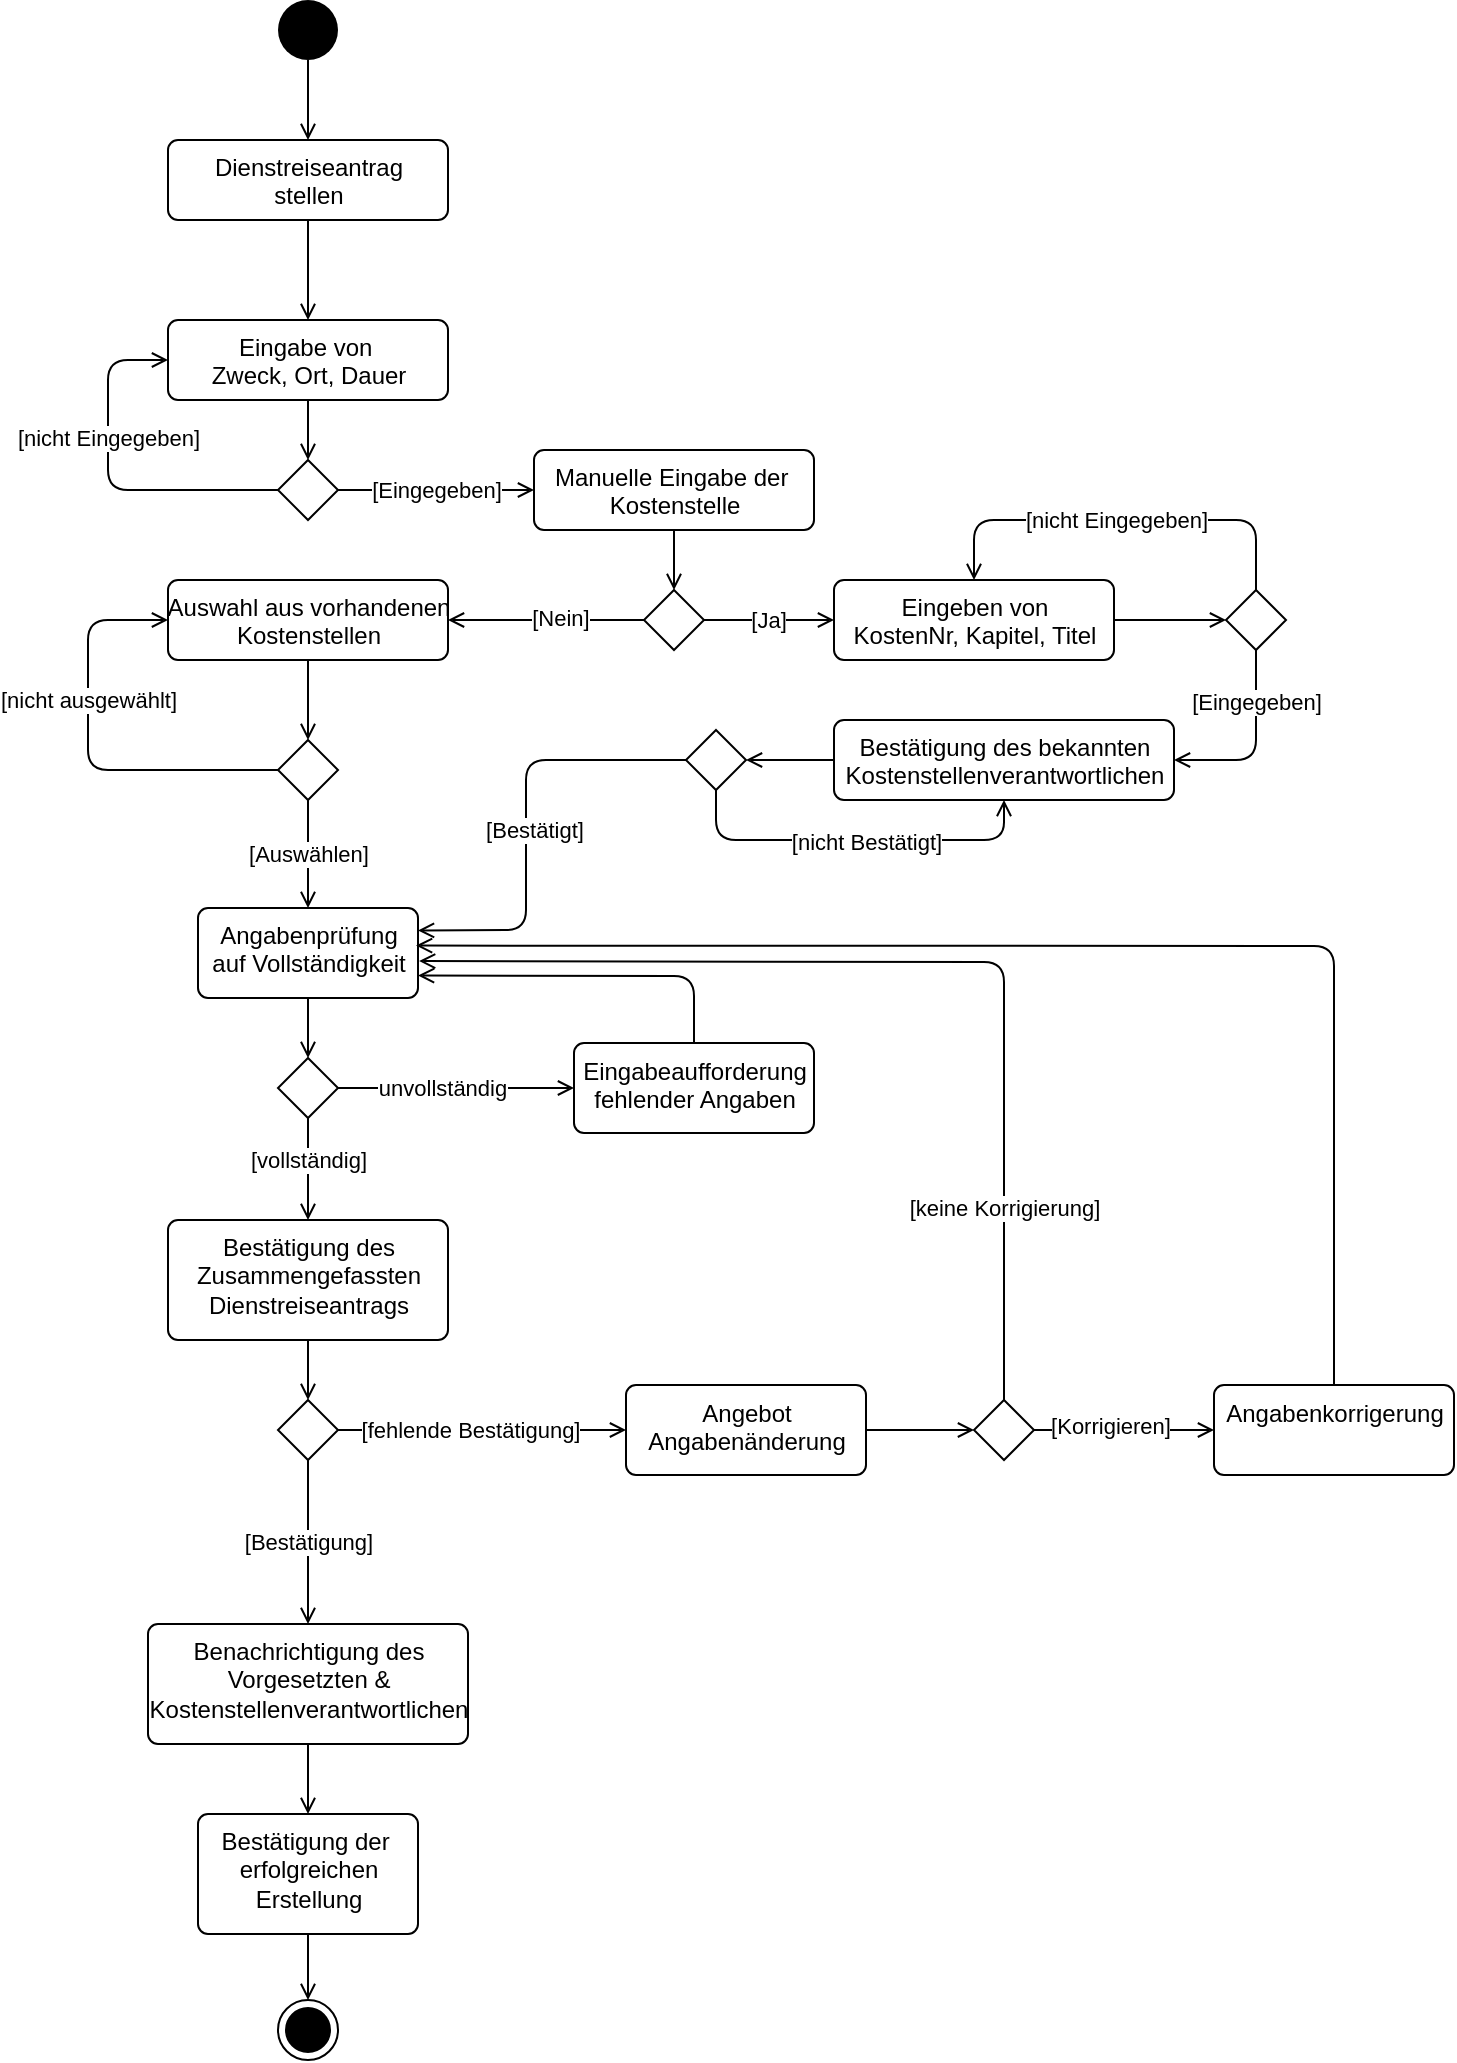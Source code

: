<mxfile>
    <diagram id="XdSc9m3MNbuZqc3djqfS" name="Aktivitätsdiagramm">
        <mxGraphModel dx="968" dy="560" grid="1" gridSize="10" guides="1" tooltips="1" connect="1" arrows="1" fold="1" page="1" pageScale="1" pageWidth="827" pageHeight="1169" math="0" shadow="0">
            <root>
                <mxCell id="0"/>
                <mxCell id="1" parent="0"/>
                <mxCell id="8" style="edgeStyle=none;html=1;exitX=0.5;exitY=1;exitDx=0;exitDy=0;endArrow=open;endFill=0;" parent="1" source="2" target="4" edge="1">
                    <mxGeometry relative="1" as="geometry"/>
                </mxCell>
                <mxCell id="2" value="" style="ellipse;fillColor=#000000;strokeColor=none;" parent="1" vertex="1">
                    <mxGeometry x="212" y="48" width="30" height="30" as="geometry"/>
                </mxCell>
                <mxCell id="11" style="edgeStyle=none;html=1;exitX=0.5;exitY=1;exitDx=0;exitDy=0;endArrow=open;endFill=0;" parent="1" source="4" target="9" edge="1">
                    <mxGeometry relative="1" as="geometry"/>
                </mxCell>
                <mxCell id="4" value="Dienstreiseantrag&lt;br&gt;stellen" style="html=1;align=center;verticalAlign=top;rounded=1;absoluteArcSize=1;arcSize=10;dashed=0;gradientColor=none;shadow=0;glass=0;sketch=0;labelBackgroundColor=none;perimeterSpacing=0;" parent="1" vertex="1">
                    <mxGeometry x="157" y="118" width="140" height="40" as="geometry"/>
                </mxCell>
                <mxCell id="7" value="" style="ellipse;html=1;shape=endState;fillColor=#000000;strokeColor=#000000;rounded=1;shadow=0;glass=0;labelBackgroundColor=none;sketch=0;" parent="1" vertex="1">
                    <mxGeometry x="212" y="1048" width="30" height="30" as="geometry"/>
                </mxCell>
                <mxCell id="40" style="edgeStyle=none;html=1;exitX=0.5;exitY=1;exitDx=0;exitDy=0;endArrow=open;endFill=0;" parent="1" source="9" target="39" edge="1">
                    <mxGeometry relative="1" as="geometry"/>
                </mxCell>
                <mxCell id="9" value="Eingabe von&amp;nbsp;&lt;br&gt;Zweck, Ort, Dauer" style="html=1;align=center;verticalAlign=top;rounded=1;absoluteArcSize=1;arcSize=10;dashed=0;gradientColor=none;shadow=0;glass=0;sketch=0;labelBackgroundColor=none;perimeterSpacing=0;" parent="1" vertex="1">
                    <mxGeometry x="157" y="208" width="140" height="40" as="geometry"/>
                </mxCell>
                <mxCell id="19" style="edgeStyle=none;html=1;exitX=0.5;exitY=1;exitDx=0;exitDy=0;endArrow=open;endFill=0;" parent="1" source="12" target="15" edge="1">
                    <mxGeometry relative="1" as="geometry"/>
                </mxCell>
                <mxCell id="12" value="Auswahl aus vorhandenen&lt;br&gt;Kostenstellen" style="html=1;align=center;verticalAlign=top;rounded=1;absoluteArcSize=1;arcSize=10;dashed=0;gradientColor=none;shadow=0;glass=0;sketch=0;labelBackgroundColor=none;perimeterSpacing=0;" parent="1" vertex="1">
                    <mxGeometry x="157" y="338" width="140" height="40" as="geometry"/>
                </mxCell>
                <mxCell id="16" value="[nicht ausgewählt]" style="edgeStyle=none;html=1;exitX=0;exitY=0.5;exitDx=0;exitDy=0;endArrow=open;endFill=0;entryX=0;entryY=0.5;entryDx=0;entryDy=0;" parent="1" source="15" target="12" edge="1">
                    <mxGeometry x="0.238" relative="1" as="geometry">
                        <mxPoint x="147" y="358" as="targetPoint"/>
                        <Array as="points">
                            <mxPoint x="117" y="433"/>
                            <mxPoint x="117" y="358"/>
                        </Array>
                        <mxPoint as="offset"/>
                    </mxGeometry>
                </mxCell>
                <mxCell id="17" value="[Auswählen]" style="edgeStyle=none;html=1;exitX=0.5;exitY=1;exitDx=0;exitDy=0;endArrow=open;endFill=0;" parent="1" source="15" target="50" edge="1">
                    <mxGeometry relative="1" as="geometry">
                        <mxPoint x="227" y="468.0" as="targetPoint"/>
                    </mxGeometry>
                </mxCell>
                <mxCell id="15" value="" style="rhombus;" parent="1" vertex="1">
                    <mxGeometry x="212" y="418" width="30" height="30" as="geometry"/>
                </mxCell>
                <mxCell id="23" value="[Bestätigung]" style="edgeStyle=none;html=1;exitX=0.5;exitY=1;exitDx=0;exitDy=0;endArrow=open;endFill=0;" parent="1" source="24" target="25" edge="1">
                    <mxGeometry relative="1" as="geometry">
                        <mxPoint x="227" y="917" as="targetPoint"/>
                    </mxGeometry>
                </mxCell>
                <mxCell id="101" style="edgeStyle=none;html=1;exitX=1;exitY=0.5;exitDx=0;exitDy=0;endArrow=open;endFill=0;entryX=0;entryY=0.5;entryDx=0;entryDy=0;" parent="1" source="24" target="103" edge="1">
                    <mxGeometry relative="1" as="geometry">
                        <mxPoint x="446" y="763.108" as="targetPoint"/>
                    </mxGeometry>
                </mxCell>
                <mxCell id="102" value="[fehlende Bestätigung]" style="edgeLabel;html=1;align=center;verticalAlign=middle;resizable=0;points=[];" parent="101" vertex="1" connectable="0">
                    <mxGeometry x="0.088" y="-2" relative="1" as="geometry">
                        <mxPoint x="-13" y="-2" as="offset"/>
                    </mxGeometry>
                </mxCell>
                <mxCell id="24" value="" style="rhombus;" parent="1" vertex="1">
                    <mxGeometry x="212" y="748" width="30" height="30" as="geometry"/>
                </mxCell>
                <mxCell id="30" style="edgeStyle=none;html=1;exitX=0.5;exitY=1;exitDx=0;exitDy=0;entryX=0.5;entryY=0;entryDx=0;entryDy=0;endArrow=open;endFill=0;" parent="1" source="25" target="26" edge="1">
                    <mxGeometry relative="1" as="geometry">
                        <mxPoint x="227" y="898" as="targetPoint"/>
                    </mxGeometry>
                </mxCell>
                <mxCell id="25" value="Benachrichtigung des&lt;br&gt;Vorgesetzten &amp;amp; &lt;br&gt;Kostenstellenverantwortlichen&lt;br&gt;" style="html=1;align=center;verticalAlign=top;rounded=1;absoluteArcSize=1;arcSize=10;dashed=0;gradientColor=none;shadow=0;glass=0;sketch=0;labelBackgroundColor=none;perimeterSpacing=0;" parent="1" vertex="1">
                    <mxGeometry x="147" y="860" width="160" height="60" as="geometry"/>
                </mxCell>
                <mxCell id="59" style="edgeStyle=none;html=1;exitX=0.5;exitY=1;exitDx=0;exitDy=0;endArrow=open;endFill=0;" parent="1" source="26" target="7" edge="1">
                    <mxGeometry relative="1" as="geometry"/>
                </mxCell>
                <mxCell id="26" value="Bestätigung der&amp;nbsp;&lt;br&gt;erfolgreichen&lt;br&gt;Erstellung" style="html=1;align=center;verticalAlign=top;rounded=1;absoluteArcSize=1;arcSize=10;dashed=0;gradientColor=none;shadow=0;glass=0;sketch=0;labelBackgroundColor=none;perimeterSpacing=0;" parent="1" vertex="1">
                    <mxGeometry x="172" y="955" width="110" height="60" as="geometry"/>
                </mxCell>
                <mxCell id="37" value="[nicht Eingegeben]" style="edgeStyle=none;html=1;exitX=0;exitY=0.5;exitDx=0;exitDy=0;endArrow=open;endFill=0;entryX=0;entryY=0.5;entryDx=0;entryDy=0;" parent="1" source="39" target="9" edge="1">
                    <mxGeometry x="0.238" relative="1" as="geometry">
                        <mxPoint x="42" y="324" as="targetPoint"/>
                        <Array as="points">
                            <mxPoint x="127" y="293"/>
                            <mxPoint x="127" y="228"/>
                        </Array>
                        <mxPoint as="offset"/>
                    </mxGeometry>
                </mxCell>
                <mxCell id="38" value="[Eingegeben]" style="edgeStyle=none;html=1;exitX=1;exitY=0.5;exitDx=0;exitDy=0;endArrow=open;endFill=0;entryX=0;entryY=0.5;entryDx=0;entryDy=0;" parent="1" source="39" target="60" edge="1">
                    <mxGeometry relative="1" as="geometry">
                        <mxPoint x="227" y="358" as="targetPoint"/>
                    </mxGeometry>
                </mxCell>
                <mxCell id="39" value="" style="rhombus;" parent="1" vertex="1">
                    <mxGeometry x="212" y="278" width="30" height="30" as="geometry"/>
                </mxCell>
                <mxCell id="57" style="edgeStyle=none;html=1;exitX=0.5;exitY=1;exitDx=0;exitDy=0;endArrow=open;endFill=0;" parent="1" source="48" target="24" edge="1">
                    <mxGeometry relative="1" as="geometry"/>
                </mxCell>
                <mxCell id="48" value="Bestätigung des&lt;br&gt;Zusammengefassten&lt;br&gt;Dienstreiseantrags" style="html=1;align=center;verticalAlign=top;rounded=1;absoluteArcSize=1;arcSize=10;dashed=0;gradientColor=none;shadow=0;glass=0;sketch=0;labelBackgroundColor=none;perimeterSpacing=0;" parent="1" vertex="1">
                    <mxGeometry x="157" y="658" width="140" height="60" as="geometry"/>
                </mxCell>
                <mxCell id="94" style="edgeStyle=none;html=1;exitX=0.5;exitY=1;exitDx=0;exitDy=0;entryX=0.5;entryY=0;entryDx=0;entryDy=0;endArrow=open;endFill=0;" parent="1" source="50" target="54" edge="1">
                    <mxGeometry relative="1" as="geometry"/>
                </mxCell>
                <mxCell id="50" value="Angabenprüfung&lt;br&gt;auf&amp;nbsp;Vollständigkeit" style="html=1;align=center;verticalAlign=top;rounded=1;absoluteArcSize=1;arcSize=10;dashed=0;gradientColor=none;shadow=0;glass=0;sketch=0;labelBackgroundColor=none;perimeterSpacing=0;" parent="1" vertex="1">
                    <mxGeometry x="172" y="502" width="110" height="45" as="geometry"/>
                </mxCell>
                <mxCell id="53" value="[vollständig]" style="edgeStyle=none;html=1;exitX=0.5;exitY=1;exitDx=0;exitDy=0;endArrow=open;endFill=0;" parent="1" source="54" target="48" edge="1">
                    <mxGeometry x="-0.176" relative="1" as="geometry">
                        <mxPoint x="226" y="695.0" as="targetPoint"/>
                        <mxPoint as="offset"/>
                    </mxGeometry>
                </mxCell>
                <mxCell id="95" style="edgeStyle=none;html=1;exitX=1;exitY=0.5;exitDx=0;exitDy=0;endArrow=open;endFill=0;entryX=0;entryY=0.5;entryDx=0;entryDy=0;" parent="1" source="54" target="97" edge="1">
                    <mxGeometry relative="1" as="geometry">
                        <mxPoint x="396" y="592" as="targetPoint"/>
                    </mxGeometry>
                </mxCell>
                <mxCell id="96" value="unvollständig" style="edgeLabel;html=1;align=center;verticalAlign=middle;resizable=0;points=[];" parent="95" vertex="1" connectable="0">
                    <mxGeometry x="0.253" y="2" relative="1" as="geometry">
                        <mxPoint x="-22" y="2" as="offset"/>
                    </mxGeometry>
                </mxCell>
                <mxCell id="54" value="" style="rhombus;" parent="1" vertex="1">
                    <mxGeometry x="212" y="577" width="30" height="30" as="geometry"/>
                </mxCell>
                <mxCell id="62" style="edgeStyle=none;html=1;exitX=0.5;exitY=1;exitDx=0;exitDy=0;entryX=0.5;entryY=0;entryDx=0;entryDy=0;endArrow=open;endFill=0;" parent="1" source="60" target="61" edge="1">
                    <mxGeometry relative="1" as="geometry"/>
                </mxCell>
                <mxCell id="60" value="Manuelle Eingabe der&amp;nbsp;&lt;br&gt;Kostenstelle" style="html=1;align=center;verticalAlign=top;rounded=1;absoluteArcSize=1;arcSize=10;dashed=0;gradientColor=none;shadow=0;glass=0;sketch=0;labelBackgroundColor=none;perimeterSpacing=0;" parent="1" vertex="1">
                    <mxGeometry x="340" y="273" width="140" height="40" as="geometry"/>
                </mxCell>
                <mxCell id="63" style="edgeStyle=none;html=1;exitX=0;exitY=0.5;exitDx=0;exitDy=0;entryX=1;entryY=0.5;entryDx=0;entryDy=0;endArrow=open;endFill=0;" parent="1" source="61" target="12" edge="1">
                    <mxGeometry relative="1" as="geometry"/>
                </mxCell>
                <mxCell id="64" value="[Nein]" style="edgeLabel;html=1;align=center;verticalAlign=middle;resizable=0;points=[];" parent="63" vertex="1" connectable="0">
                    <mxGeometry x="-0.137" y="-1" relative="1" as="geometry">
                        <mxPoint as="offset"/>
                    </mxGeometry>
                </mxCell>
                <mxCell id="65" style="edgeStyle=none;html=1;exitX=1;exitY=0.5;exitDx=0;exitDy=0;endArrow=open;endFill=0;entryX=0;entryY=0.5;entryDx=0;entryDy=0;" parent="1" source="61" target="67" edge="1">
                    <mxGeometry relative="1" as="geometry">
                        <mxPoint x="590" y="348" as="targetPoint"/>
                    </mxGeometry>
                </mxCell>
                <mxCell id="66" value="[Ja]" style="edgeLabel;html=1;align=center;verticalAlign=middle;resizable=0;points=[];" parent="65" vertex="1" connectable="0">
                    <mxGeometry x="0.119" y="1" relative="1" as="geometry">
                        <mxPoint x="-5" y="1" as="offset"/>
                    </mxGeometry>
                </mxCell>
                <mxCell id="61" value="" style="rhombus;" parent="1" vertex="1">
                    <mxGeometry x="395" y="343" width="30" height="30" as="geometry"/>
                </mxCell>
                <mxCell id="75" style="edgeStyle=none;html=1;exitX=1;exitY=0.5;exitDx=0;exitDy=0;endArrow=open;endFill=0;" parent="1" source="67" target="73" edge="1">
                    <mxGeometry relative="1" as="geometry"/>
                </mxCell>
                <mxCell id="67" value="Eingeben von&lt;br&gt;KostenNr, Kapitel, Titel" style="html=1;align=center;verticalAlign=top;rounded=1;absoluteArcSize=1;arcSize=10;dashed=0;gradientColor=none;shadow=0;glass=0;sketch=0;labelBackgroundColor=none;perimeterSpacing=0;" parent="1" vertex="1">
                    <mxGeometry x="490" y="338" width="140" height="40" as="geometry"/>
                </mxCell>
                <mxCell id="76" style="edgeStyle=none;html=1;endArrow=open;endFill=0;exitX=0.5;exitY=1;exitDx=0;exitDy=0;entryX=1;entryY=0.5;entryDx=0;entryDy=0;" parent="1" source="73" target="82" edge="1">
                    <mxGeometry relative="1" as="geometry">
                        <mxPoint x="836" y="358" as="targetPoint"/>
                        <mxPoint x="766" y="478" as="sourcePoint"/>
                        <Array as="points">
                            <mxPoint x="701" y="428"/>
                        </Array>
                    </mxGeometry>
                </mxCell>
                <mxCell id="77" value="[Eingegeben]" style="edgeLabel;html=1;align=center;verticalAlign=middle;resizable=0;points=[];" parent="76" vertex="1" connectable="0">
                    <mxGeometry x="-0.348" y="-1" relative="1" as="geometry">
                        <mxPoint x="1" y="-6" as="offset"/>
                    </mxGeometry>
                </mxCell>
                <mxCell id="80" style="edgeStyle=none;html=1;exitX=0.5;exitY=0;exitDx=0;exitDy=0;endArrow=open;endFill=0;entryX=0.5;entryY=0;entryDx=0;entryDy=0;" parent="1" source="73" target="67" edge="1">
                    <mxGeometry relative="1" as="geometry">
                        <mxPoint x="701" y="268.0" as="targetPoint"/>
                        <Array as="points">
                            <mxPoint x="701" y="308"/>
                            <mxPoint x="560" y="308"/>
                        </Array>
                    </mxGeometry>
                </mxCell>
                <mxCell id="81" value="[nicht Eingegeben]" style="edgeLabel;html=1;align=center;verticalAlign=middle;resizable=0;points=[];" parent="80" vertex="1" connectable="0">
                    <mxGeometry x="0.288" relative="1" as="geometry">
                        <mxPoint x="27" as="offset"/>
                    </mxGeometry>
                </mxCell>
                <mxCell id="73" value="" style="rhombus;" parent="1" vertex="1">
                    <mxGeometry x="686" y="343" width="30" height="30" as="geometry"/>
                </mxCell>
                <mxCell id="88" style="edgeStyle=none;html=1;exitX=0;exitY=0.5;exitDx=0;exitDy=0;entryX=1;entryY=0.5;entryDx=0;entryDy=0;endArrow=open;endFill=0;" parent="1" source="82" target="83" edge="1">
                    <mxGeometry relative="1" as="geometry"/>
                </mxCell>
                <mxCell id="82" value="Bestätigung des bekannten&lt;br&gt;Kostenstellenverantwortlichen" style="html=1;align=center;verticalAlign=top;rounded=1;absoluteArcSize=1;arcSize=10;dashed=0;gradientColor=none;shadow=0;glass=0;sketch=0;labelBackgroundColor=none;perimeterSpacing=0;" parent="1" vertex="1">
                    <mxGeometry x="490" y="408" width="170" height="40" as="geometry"/>
                </mxCell>
                <mxCell id="90" style="edgeStyle=none;html=1;exitX=0.5;exitY=1;exitDx=0;exitDy=0;endArrow=open;endFill=0;entryX=0.5;entryY=1;entryDx=0;entryDy=0;" parent="1" source="83" target="82" edge="1">
                    <mxGeometry relative="1" as="geometry">
                        <mxPoint x="431.172" y="528.0" as="targetPoint"/>
                        <Array as="points">
                            <mxPoint x="431" y="468"/>
                            <mxPoint x="506" y="468"/>
                            <mxPoint x="575" y="468"/>
                        </Array>
                    </mxGeometry>
                </mxCell>
                <mxCell id="92" value="[nicht Bestätigt]" style="edgeLabel;html=1;align=center;verticalAlign=middle;resizable=0;points=[];" parent="90" vertex="1" connectable="0">
                    <mxGeometry x="0.23" y="-1" relative="1" as="geometry">
                        <mxPoint x="-16" as="offset"/>
                    </mxGeometry>
                </mxCell>
                <mxCell id="91" style="edgeStyle=none;html=1;exitX=0;exitY=0.5;exitDx=0;exitDy=0;entryX=1;entryY=0.25;entryDx=0;entryDy=0;endArrow=open;endFill=0;" parent="1" source="83" target="50" edge="1">
                    <mxGeometry relative="1" as="geometry">
                        <Array as="points">
                            <mxPoint x="336" y="428"/>
                            <mxPoint x="336" y="513"/>
                        </Array>
                    </mxGeometry>
                </mxCell>
                <mxCell id="93" value="[Bestätigt]" style="edgeLabel;html=1;align=center;verticalAlign=middle;resizable=0;points=[];" parent="91" vertex="1" connectable="0">
                    <mxGeometry x="-0.226" y="-1" relative="1" as="geometry">
                        <mxPoint x="5" y="30" as="offset"/>
                    </mxGeometry>
                </mxCell>
                <mxCell id="83" value="" style="rhombus;" parent="1" vertex="1">
                    <mxGeometry x="416" y="413" width="30" height="30" as="geometry"/>
                </mxCell>
                <mxCell id="99" style="edgeStyle=none;html=1;exitX=0.5;exitY=0;exitDx=0;exitDy=0;entryX=1;entryY=0.75;entryDx=0;entryDy=0;endArrow=open;endFill=0;" parent="1" source="97" target="50" edge="1">
                    <mxGeometry relative="1" as="geometry">
                        <Array as="points">
                            <mxPoint x="420" y="536"/>
                        </Array>
                    </mxGeometry>
                </mxCell>
                <mxCell id="97" value="Eingabeaufforderung&lt;br&gt;fehlender Angaben" style="html=1;align=center;verticalAlign=top;rounded=1;absoluteArcSize=1;arcSize=10;dashed=0;gradientColor=none;shadow=0;glass=0;sketch=0;labelBackgroundColor=none;perimeterSpacing=0;" parent="1" vertex="1">
                    <mxGeometry x="360" y="569.5" width="120" height="45" as="geometry"/>
                </mxCell>
                <mxCell id="109" style="edgeStyle=none;html=1;exitX=1;exitY=0.5;exitDx=0;exitDy=0;entryX=0;entryY=0.5;entryDx=0;entryDy=0;endArrow=open;endFill=0;" parent="1" source="103" target="108" edge="1">
                    <mxGeometry relative="1" as="geometry"/>
                </mxCell>
                <mxCell id="103" value="Angebot&lt;br&gt;Angabenänderung" style="html=1;align=center;verticalAlign=top;rounded=1;absoluteArcSize=1;arcSize=10;dashed=0;gradientColor=none;shadow=0;glass=0;sketch=0;labelBackgroundColor=none;perimeterSpacing=0;" parent="1" vertex="1">
                    <mxGeometry x="386" y="740.5" width="120" height="45" as="geometry"/>
                </mxCell>
                <mxCell id="115" style="edgeStyle=none;html=1;exitX=0.5;exitY=0;exitDx=0;exitDy=0;entryX=0.991;entryY=0.418;entryDx=0;entryDy=0;endArrow=open;endFill=0;entryPerimeter=0;" parent="1" source="105" target="50" edge="1">
                    <mxGeometry relative="1" as="geometry">
                        <Array as="points">
                            <mxPoint x="740" y="521"/>
                        </Array>
                    </mxGeometry>
                </mxCell>
                <mxCell id="105" value="Angabenkorrigerung" style="html=1;align=center;verticalAlign=top;rounded=1;absoluteArcSize=1;arcSize=10;dashed=0;gradientColor=none;shadow=0;glass=0;sketch=0;labelBackgroundColor=none;perimeterSpacing=0;" parent="1" vertex="1">
                    <mxGeometry x="680" y="740.5" width="120" height="45" as="geometry"/>
                </mxCell>
                <mxCell id="111" style="edgeStyle=none;html=1;exitX=0.5;exitY=0;exitDx=0;exitDy=0;endArrow=open;endFill=0;entryX=1.005;entryY=0.59;entryDx=0;entryDy=0;entryPerimeter=0;" parent="1" source="108" target="50" edge="1">
                    <mxGeometry relative="1" as="geometry">
                        <mxPoint x="300" y="700" as="targetPoint"/>
                        <Array as="points">
                            <mxPoint x="575" y="529"/>
                        </Array>
                    </mxGeometry>
                </mxCell>
                <mxCell id="112" value="[keine Korrigierung]" style="edgeLabel;html=1;align=center;verticalAlign=middle;resizable=0;points=[];" parent="111" vertex="1" connectable="0">
                    <mxGeometry x="-0.209" y="1" relative="1" as="geometry">
                        <mxPoint x="1" y="106" as="offset"/>
                    </mxGeometry>
                </mxCell>
                <mxCell id="113" style="edgeStyle=none;html=1;exitX=1;exitY=0.5;exitDx=0;exitDy=0;entryX=0;entryY=0.5;entryDx=0;entryDy=0;endArrow=open;endFill=0;" parent="1" source="108" target="105" edge="1">
                    <mxGeometry relative="1" as="geometry"/>
                </mxCell>
                <mxCell id="114" value="[Korrigieren]" style="edgeLabel;html=1;align=center;verticalAlign=middle;resizable=0;points=[];" parent="113" vertex="1" connectable="0">
                    <mxGeometry x="-0.168" y="2" relative="1" as="geometry">
                        <mxPoint as="offset"/>
                    </mxGeometry>
                </mxCell>
                <mxCell id="108" value="" style="rhombus;direction=east;" parent="1" vertex="1">
                    <mxGeometry x="560" y="748" width="30" height="30" as="geometry"/>
                </mxCell>
            </root>
        </mxGraphModel>
    </diagram>
</mxfile>